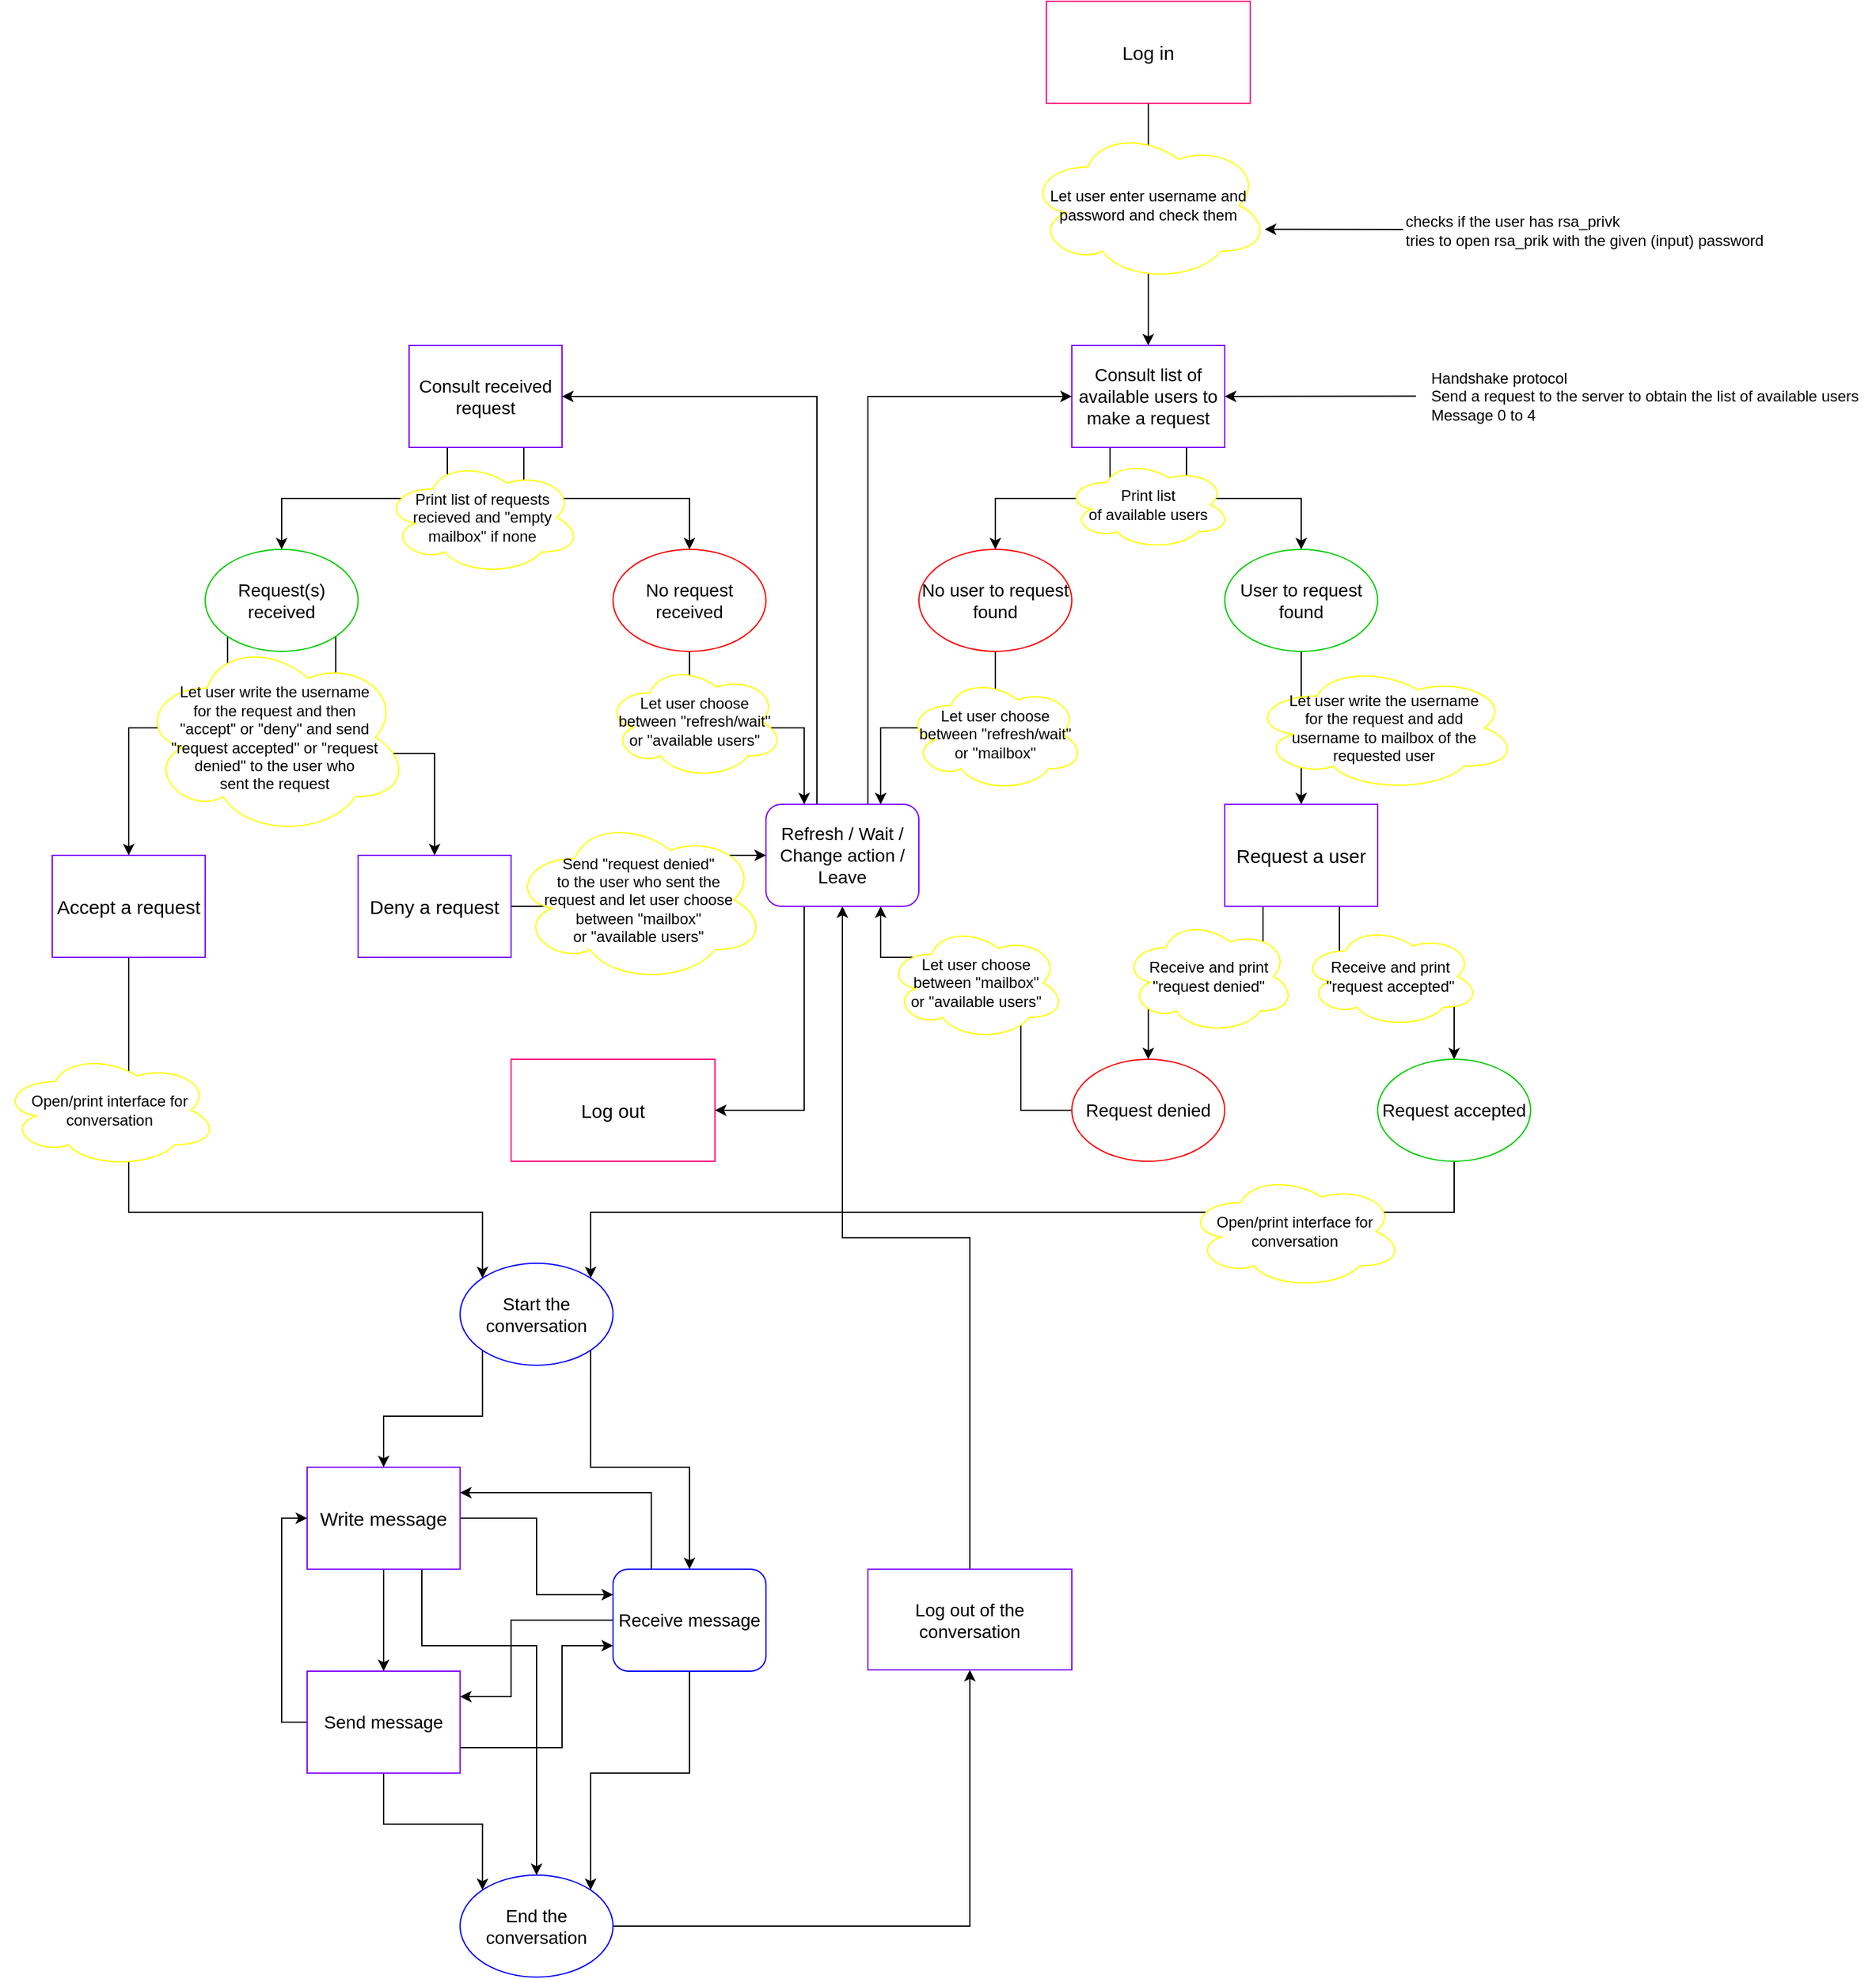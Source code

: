 <mxfile version="14.8.1" type="github">
  <diagram id="4xfSyRILvvJ5qcTq9c_M" name="Page-1">
    <mxGraphModel dx="2012" dy="1757" grid="1" gridSize="10" guides="1" tooltips="1" connect="1" arrows="1" fold="1" page="1" pageScale="1" pageWidth="827" pageHeight="1169" math="0" shadow="0">
      <root>
        <mxCell id="0" />
        <mxCell id="1" parent="0" />
        <mxCell id="45BCsNxyUKKtiH-OP_Ch-14" style="edgeStyle=orthogonalEdgeStyle;rounded=0;orthogonalLoop=1;jettySize=auto;html=1;exitX=0.5;exitY=1;exitDx=0;exitDy=0;entryX=0.5;entryY=0;entryDx=0;entryDy=0;" parent="1" source="45BCsNxyUKKtiH-OP_Ch-1" target="45BCsNxyUKKtiH-OP_Ch-3" edge="1">
          <mxGeometry relative="1" as="geometry">
            <mxPoint x="830" y="280" as="targetPoint" />
          </mxGeometry>
        </mxCell>
        <mxCell id="45BCsNxyUKKtiH-OP_Ch-1" value="&lt;font style=&quot;font-size: 15px&quot;&gt;Log in&lt;/font&gt;" style="rounded=0;whiteSpace=wrap;html=1;strokeColor=#FF0080;" parent="1" vertex="1">
          <mxGeometry x="620" y="-70" width="160" height="80" as="geometry" />
        </mxCell>
        <mxCell id="45BCsNxyUKKtiH-OP_Ch-2" value="&lt;font style=&quot;font-size: 15px&quot;&gt;Log out&lt;/font&gt;" style="rounded=0;whiteSpace=wrap;html=1;strokeColor=#FF0080;" parent="1" vertex="1">
          <mxGeometry x="200" y="760" width="160" height="80" as="geometry" />
        </mxCell>
        <mxCell id="45BCsNxyUKKtiH-OP_Ch-34" style="edgeStyle=orthogonalEdgeStyle;rounded=0;orthogonalLoop=1;jettySize=auto;html=1;entryX=0.5;entryY=0;entryDx=0;entryDy=0;exitX=0.25;exitY=1;exitDx=0;exitDy=0;" parent="1" source="45BCsNxyUKKtiH-OP_Ch-3" target="45BCsNxyUKKtiH-OP_Ch-31" edge="1">
          <mxGeometry relative="1" as="geometry" />
        </mxCell>
        <mxCell id="45BCsNxyUKKtiH-OP_Ch-43" style="edgeStyle=orthogonalEdgeStyle;rounded=0;orthogonalLoop=1;jettySize=auto;html=1;exitX=0.75;exitY=1;exitDx=0;exitDy=0;" parent="1" source="45BCsNxyUKKtiH-OP_Ch-3" target="45BCsNxyUKKtiH-OP_Ch-32" edge="1">
          <mxGeometry relative="1" as="geometry" />
        </mxCell>
        <mxCell id="45BCsNxyUKKtiH-OP_Ch-3" value="&lt;font style=&quot;font-size: 14px&quot;&gt;Consult list of available users to make a request&lt;/font&gt;" style="rounded=0;whiteSpace=wrap;html=1;strokeColor=#7F00FF;" parent="1" vertex="1">
          <mxGeometry x="640" y="200" width="120" height="80" as="geometry" />
        </mxCell>
        <mxCell id="45BCsNxyUKKtiH-OP_Ch-24" style="edgeStyle=orthogonalEdgeStyle;rounded=0;orthogonalLoop=1;jettySize=auto;html=1;entryX=0.5;entryY=0;entryDx=0;entryDy=0;exitX=0.25;exitY=1;exitDx=0;exitDy=0;" parent="1" source="45BCsNxyUKKtiH-OP_Ch-4" target="45BCsNxyUKKtiH-OP_Ch-21" edge="1">
          <mxGeometry relative="1" as="geometry" />
        </mxCell>
        <mxCell id="45BCsNxyUKKtiH-OP_Ch-25" style="edgeStyle=orthogonalEdgeStyle;rounded=0;orthogonalLoop=1;jettySize=auto;html=1;exitX=0.75;exitY=1;exitDx=0;exitDy=0;" parent="1" source="45BCsNxyUKKtiH-OP_Ch-4" target="45BCsNxyUKKtiH-OP_Ch-23" edge="1">
          <mxGeometry relative="1" as="geometry" />
        </mxCell>
        <mxCell id="45BCsNxyUKKtiH-OP_Ch-4" value="&lt;font style=&quot;font-size: 14px&quot;&gt;Consult received request&lt;/font&gt;" style="rounded=0;whiteSpace=wrap;html=1;strokeColor=#7F00FF;" parent="1" vertex="1">
          <mxGeometry x="120" y="200" width="120" height="80" as="geometry" />
        </mxCell>
        <mxCell id="45BCsNxyUKKtiH-OP_Ch-55" style="edgeStyle=orthogonalEdgeStyle;rounded=0;orthogonalLoop=1;jettySize=auto;html=1;entryX=0.5;entryY=0;entryDx=0;entryDy=0;exitX=0.25;exitY=1;exitDx=0;exitDy=0;" parent="1" source="45BCsNxyUKKtiH-OP_Ch-5" target="45BCsNxyUKKtiH-OP_Ch-53" edge="1">
          <mxGeometry relative="1" as="geometry" />
        </mxCell>
        <mxCell id="45BCsNxyUKKtiH-OP_Ch-56" style="edgeStyle=orthogonalEdgeStyle;rounded=0;orthogonalLoop=1;jettySize=auto;html=1;exitX=0.75;exitY=1;exitDx=0;exitDy=0;" parent="1" source="45BCsNxyUKKtiH-OP_Ch-5" target="45BCsNxyUKKtiH-OP_Ch-54" edge="1">
          <mxGeometry relative="1" as="geometry" />
        </mxCell>
        <mxCell id="45BCsNxyUKKtiH-OP_Ch-5" value="&lt;font style=&quot;font-size: 15px&quot;&gt;Request a user&lt;br&gt;&lt;/font&gt;" style="rounded=0;whiteSpace=wrap;html=1;strokeColor=#7F00FF;" parent="1" vertex="1">
          <mxGeometry x="760" y="560" width="120" height="80" as="geometry" />
        </mxCell>
        <mxCell id="45BCsNxyUKKtiH-OP_Ch-77" style="edgeStyle=orthogonalEdgeStyle;rounded=0;orthogonalLoop=1;jettySize=auto;html=1;entryX=0;entryY=0;entryDx=0;entryDy=0;" parent="1" source="45BCsNxyUKKtiH-OP_Ch-7" target="45BCsNxyUKKtiH-OP_Ch-64" edge="1">
          <mxGeometry relative="1" as="geometry">
            <Array as="points">
              <mxPoint x="-100" y="880" />
              <mxPoint x="178" y="880" />
            </Array>
          </mxGeometry>
        </mxCell>
        <mxCell id="45BCsNxyUKKtiH-OP_Ch-7" value="&lt;font style=&quot;font-size: 15px&quot;&gt;Accept a request&lt;br&gt;&lt;/font&gt;" style="rounded=0;whiteSpace=wrap;html=1;strokeColor=#7F00FF;" parent="1" vertex="1">
          <mxGeometry x="-160" y="600" width="120" height="80" as="geometry" />
        </mxCell>
        <mxCell id="45BCsNxyUKKtiH-OP_Ch-52" style="edgeStyle=orthogonalEdgeStyle;rounded=0;orthogonalLoop=1;jettySize=auto;html=1;entryX=0;entryY=0.5;entryDx=0;entryDy=0;exitX=1;exitY=0.5;exitDx=0;exitDy=0;" parent="1" source="45BCsNxyUKKtiH-OP_Ch-8" target="45BCsNxyUKKtiH-OP_Ch-46" edge="1">
          <mxGeometry relative="1" as="geometry" />
        </mxCell>
        <mxCell id="45BCsNxyUKKtiH-OP_Ch-8" value="&lt;font style=&quot;font-size: 15px&quot;&gt;Deny a request&lt;br&gt;&lt;/font&gt;" style="rounded=0;whiteSpace=wrap;html=1;strokeColor=#7F00FF;" parent="1" vertex="1">
          <mxGeometry x="80" y="600" width="120" height="80" as="geometry" />
        </mxCell>
        <mxCell id="45BCsNxyUKKtiH-OP_Ch-81" style="edgeStyle=orthogonalEdgeStyle;rounded=0;orthogonalLoop=1;jettySize=auto;html=1;entryX=0.5;entryY=0;entryDx=0;entryDy=0;" parent="1" source="45BCsNxyUKKtiH-OP_Ch-9" target="45BCsNxyUKKtiH-OP_Ch-10" edge="1">
          <mxGeometry relative="1" as="geometry" />
        </mxCell>
        <mxCell id="45BCsNxyUKKtiH-OP_Ch-87" style="edgeStyle=orthogonalEdgeStyle;rounded=0;orthogonalLoop=1;jettySize=auto;html=1;exitX=0.75;exitY=1;exitDx=0;exitDy=0;entryX=0.5;entryY=0;entryDx=0;entryDy=0;" parent="1" source="45BCsNxyUKKtiH-OP_Ch-9" target="45BCsNxyUKKtiH-OP_Ch-66" edge="1">
          <mxGeometry relative="1" as="geometry">
            <Array as="points">
              <mxPoint x="130" y="1220" />
              <mxPoint x="220" y="1220" />
            </Array>
          </mxGeometry>
        </mxCell>
        <mxCell id="45BCsNxyUKKtiH-OP_Ch-89" style="edgeStyle=orthogonalEdgeStyle;rounded=0;orthogonalLoop=1;jettySize=auto;html=1;entryX=0;entryY=0.25;entryDx=0;entryDy=0;" parent="1" source="45BCsNxyUKKtiH-OP_Ch-9" target="45BCsNxyUKKtiH-OP_Ch-68" edge="1">
          <mxGeometry relative="1" as="geometry" />
        </mxCell>
        <mxCell id="45BCsNxyUKKtiH-OP_Ch-9" value="&lt;font style=&quot;font-size: 15px&quot;&gt;Write message&lt;br&gt;&lt;/font&gt;" style="rounded=0;whiteSpace=wrap;html=1;strokeColor=#7F00FF;" parent="1" vertex="1">
          <mxGeometry x="40" y="1080" width="120" height="80" as="geometry" />
        </mxCell>
        <mxCell id="45BCsNxyUKKtiH-OP_Ch-84" style="edgeStyle=orthogonalEdgeStyle;rounded=0;orthogonalLoop=1;jettySize=auto;html=1;entryX=0;entryY=0;entryDx=0;entryDy=0;" parent="1" source="45BCsNxyUKKtiH-OP_Ch-10" target="45BCsNxyUKKtiH-OP_Ch-66" edge="1">
          <mxGeometry relative="1" as="geometry" />
        </mxCell>
        <mxCell id="45BCsNxyUKKtiH-OP_Ch-91" style="edgeStyle=orthogonalEdgeStyle;rounded=0;orthogonalLoop=1;jettySize=auto;html=1;exitX=1;exitY=0.75;exitDx=0;exitDy=0;entryX=0;entryY=0.75;entryDx=0;entryDy=0;" parent="1" source="45BCsNxyUKKtiH-OP_Ch-10" target="45BCsNxyUKKtiH-OP_Ch-68" edge="1">
          <mxGeometry relative="1" as="geometry">
            <Array as="points">
              <mxPoint x="240" y="1300" />
              <mxPoint x="240" y="1220" />
            </Array>
          </mxGeometry>
        </mxCell>
        <mxCell id="bJzXwiXKM_VvpVRebsKp-5" style="edgeStyle=orthogonalEdgeStyle;rounded=0;orthogonalLoop=1;jettySize=auto;html=1;entryX=0;entryY=0.5;entryDx=0;entryDy=0;exitX=0;exitY=0.5;exitDx=0;exitDy=0;" parent="1" source="45BCsNxyUKKtiH-OP_Ch-10" target="45BCsNxyUKKtiH-OP_Ch-9" edge="1">
          <mxGeometry relative="1" as="geometry" />
        </mxCell>
        <mxCell id="45BCsNxyUKKtiH-OP_Ch-10" value="&lt;font style=&quot;font-size: 14px&quot;&gt;Send message&lt;/font&gt;" style="rounded=0;whiteSpace=wrap;html=1;strokeColor=#7F00FF;" parent="1" vertex="1">
          <mxGeometry x="40" y="1240" width="120" height="80" as="geometry" />
        </mxCell>
        <mxCell id="45BCsNxyUKKtiH-OP_Ch-28" style="edgeStyle=orthogonalEdgeStyle;rounded=0;orthogonalLoop=1;jettySize=auto;html=1;entryX=0.5;entryY=0;entryDx=0;entryDy=0;exitX=0;exitY=1;exitDx=0;exitDy=0;" parent="1" source="45BCsNxyUKKtiH-OP_Ch-21" target="45BCsNxyUKKtiH-OP_Ch-7" edge="1">
          <mxGeometry relative="1" as="geometry">
            <Array as="points">
              <mxPoint x="-22" y="500" />
              <mxPoint x="-100" y="500" />
            </Array>
          </mxGeometry>
        </mxCell>
        <mxCell id="45BCsNxyUKKtiH-OP_Ch-29" style="edgeStyle=orthogonalEdgeStyle;rounded=0;orthogonalLoop=1;jettySize=auto;html=1;exitX=1;exitY=1;exitDx=0;exitDy=0;" parent="1" source="45BCsNxyUKKtiH-OP_Ch-21" target="45BCsNxyUKKtiH-OP_Ch-8" edge="1">
          <mxGeometry relative="1" as="geometry" />
        </mxCell>
        <mxCell id="45BCsNxyUKKtiH-OP_Ch-21" value="&lt;font style=&quot;font-size: 14px&quot;&gt;Request(s) received&lt;/font&gt;" style="ellipse;whiteSpace=wrap;html=1;strokeColor=#00CC00;" parent="1" vertex="1">
          <mxGeometry x="-40" y="360" width="120" height="80" as="geometry" />
        </mxCell>
        <mxCell id="45BCsNxyUKKtiH-OP_Ch-47" style="edgeStyle=orthogonalEdgeStyle;rounded=0;orthogonalLoop=1;jettySize=auto;html=1;entryX=0.25;entryY=0;entryDx=0;entryDy=0;" parent="1" source="45BCsNxyUKKtiH-OP_Ch-23" target="45BCsNxyUKKtiH-OP_Ch-46" edge="1">
          <mxGeometry relative="1" as="geometry" />
        </mxCell>
        <mxCell id="45BCsNxyUKKtiH-OP_Ch-23" value="&lt;font style=&quot;font-size: 14px&quot;&gt;No request received&lt;/font&gt;" style="ellipse;whiteSpace=wrap;html=1;strokeColor=#FF0000;" parent="1" vertex="1">
          <mxGeometry x="280" y="360" width="120" height="80" as="geometry" />
        </mxCell>
        <mxCell id="45BCsNxyUKKtiH-OP_Ch-48" style="edgeStyle=orthogonalEdgeStyle;rounded=0;orthogonalLoop=1;jettySize=auto;html=1;entryX=0.75;entryY=0;entryDx=0;entryDy=0;" parent="1" source="45BCsNxyUKKtiH-OP_Ch-31" target="45BCsNxyUKKtiH-OP_Ch-46" edge="1">
          <mxGeometry relative="1" as="geometry" />
        </mxCell>
        <mxCell id="45BCsNxyUKKtiH-OP_Ch-31" value="&lt;font style=&quot;font-size: 14px&quot;&gt;No user to reques&lt;/font&gt;&lt;font style=&quot;font-size: 14px&quot;&gt;t found&lt;/font&gt;" style="ellipse;whiteSpace=wrap;html=1;strokeColor=#FF0000;" parent="1" vertex="1">
          <mxGeometry x="520" y="360" width="120" height="80" as="geometry" />
        </mxCell>
        <mxCell id="45BCsNxyUKKtiH-OP_Ch-41" style="edgeStyle=orthogonalEdgeStyle;rounded=0;orthogonalLoop=1;jettySize=auto;html=1;" parent="1" source="45BCsNxyUKKtiH-OP_Ch-32" target="45BCsNxyUKKtiH-OP_Ch-5" edge="1">
          <mxGeometry relative="1" as="geometry" />
        </mxCell>
        <mxCell id="45BCsNxyUKKtiH-OP_Ch-32" value="&lt;font style=&quot;font-size: 14px&quot;&gt;User to reques&lt;/font&gt;&lt;font style=&quot;font-size: 14px&quot;&gt;t found&lt;br&gt;&lt;/font&gt;" style="ellipse;whiteSpace=wrap;html=1;strokeColor=#00CC00;" parent="1" vertex="1">
          <mxGeometry x="760" y="360" width="120" height="80" as="geometry" />
        </mxCell>
        <mxCell id="45BCsNxyUKKtiH-OP_Ch-97" style="edgeStyle=orthogonalEdgeStyle;rounded=0;orthogonalLoop=1;jettySize=auto;html=1;entryX=1;entryY=0.5;entryDx=0;entryDy=0;" parent="1" source="45BCsNxyUKKtiH-OP_Ch-46" target="45BCsNxyUKKtiH-OP_Ch-4" edge="1">
          <mxGeometry relative="1" as="geometry">
            <Array as="points">
              <mxPoint x="440" y="240" />
            </Array>
          </mxGeometry>
        </mxCell>
        <mxCell id="45BCsNxyUKKtiH-OP_Ch-98" style="edgeStyle=orthogonalEdgeStyle;rounded=0;orthogonalLoop=1;jettySize=auto;html=1;entryX=0;entryY=0.5;entryDx=0;entryDy=0;" parent="1" source="45BCsNxyUKKtiH-OP_Ch-46" target="45BCsNxyUKKtiH-OP_Ch-3" edge="1">
          <mxGeometry relative="1" as="geometry">
            <Array as="points">
              <mxPoint x="480" y="240" />
            </Array>
          </mxGeometry>
        </mxCell>
        <mxCell id="0HnCs26YUn6dYnlejCGZ-24" style="edgeStyle=orthogonalEdgeStyle;rounded=0;orthogonalLoop=1;jettySize=auto;html=1;exitX=0.25;exitY=1;exitDx=0;exitDy=0;entryX=1;entryY=0.5;entryDx=0;entryDy=0;" parent="1" source="45BCsNxyUKKtiH-OP_Ch-46" target="45BCsNxyUKKtiH-OP_Ch-2" edge="1">
          <mxGeometry relative="1" as="geometry" />
        </mxCell>
        <mxCell id="45BCsNxyUKKtiH-OP_Ch-46" value="&lt;div&gt;&lt;font style=&quot;font-size: 14px&quot;&gt;Refresh / Wait / Change action /&lt;/font&gt;&lt;/div&gt;&lt;div&gt;&lt;font style=&quot;font-size: 14px&quot;&gt;Leave&lt;br&gt;&lt;/font&gt;&lt;/div&gt;" style="rounded=1;whiteSpace=wrap;html=1;strokeColor=#7F00FF;" parent="1" vertex="1">
          <mxGeometry x="400" y="560" width="120" height="80" as="geometry" />
        </mxCell>
        <mxCell id="0HnCs26YUn6dYnlejCGZ-22" style="edgeStyle=orthogonalEdgeStyle;rounded=0;orthogonalLoop=1;jettySize=auto;html=1;entryX=0.75;entryY=1;entryDx=0;entryDy=0;" parent="1" source="45BCsNxyUKKtiH-OP_Ch-53" target="45BCsNxyUKKtiH-OP_Ch-46" edge="1">
          <mxGeometry relative="1" as="geometry">
            <Array as="points">
              <mxPoint x="600" y="800" />
              <mxPoint x="600" y="680" />
              <mxPoint x="490" y="680" />
            </Array>
          </mxGeometry>
        </mxCell>
        <mxCell id="45BCsNxyUKKtiH-OP_Ch-53" value="&lt;font style=&quot;font-size: 14px&quot;&gt;Request denied&lt;/font&gt;" style="ellipse;whiteSpace=wrap;html=1;strokeColor=#FF0000;" parent="1" vertex="1">
          <mxGeometry x="640" y="760" width="120" height="80" as="geometry" />
        </mxCell>
        <mxCell id="45BCsNxyUKKtiH-OP_Ch-78" style="edgeStyle=orthogonalEdgeStyle;rounded=0;orthogonalLoop=1;jettySize=auto;html=1;entryX=1;entryY=0;entryDx=0;entryDy=0;" parent="1" source="45BCsNxyUKKtiH-OP_Ch-54" target="45BCsNxyUKKtiH-OP_Ch-64" edge="1">
          <mxGeometry relative="1" as="geometry">
            <Array as="points">
              <mxPoint x="940" y="880" />
              <mxPoint x="262" y="880" />
            </Array>
          </mxGeometry>
        </mxCell>
        <mxCell id="45BCsNxyUKKtiH-OP_Ch-54" value="&lt;font style=&quot;font-size: 14px&quot;&gt;Request accepted&lt;/font&gt;" style="ellipse;whiteSpace=wrap;html=1;strokeColor=#00CC00;" parent="1" vertex="1">
          <mxGeometry x="880" y="760" width="120" height="80" as="geometry" />
        </mxCell>
        <mxCell id="45BCsNxyUKKtiH-OP_Ch-79" style="edgeStyle=orthogonalEdgeStyle;rounded=0;orthogonalLoop=1;jettySize=auto;html=1;entryX=0.5;entryY=0;entryDx=0;entryDy=0;exitX=0;exitY=1;exitDx=0;exitDy=0;" parent="1" source="45BCsNxyUKKtiH-OP_Ch-64" target="45BCsNxyUKKtiH-OP_Ch-9" edge="1">
          <mxGeometry relative="1" as="geometry" />
        </mxCell>
        <mxCell id="45BCsNxyUKKtiH-OP_Ch-80" style="edgeStyle=orthogonalEdgeStyle;rounded=0;orthogonalLoop=1;jettySize=auto;html=1;exitX=1;exitY=1;exitDx=0;exitDy=0;" parent="1" source="45BCsNxyUKKtiH-OP_Ch-64" target="45BCsNxyUKKtiH-OP_Ch-68" edge="1">
          <mxGeometry relative="1" as="geometry" />
        </mxCell>
        <mxCell id="45BCsNxyUKKtiH-OP_Ch-64" value="&lt;font style=&quot;font-size: 14px&quot;&gt;Start the conversation&lt;/font&gt;" style="ellipse;whiteSpace=wrap;html=1;strokeColor=#0000FF;" parent="1" vertex="1">
          <mxGeometry x="160" y="920" width="120" height="80" as="geometry" />
        </mxCell>
        <mxCell id="0HnCs26YUn6dYnlejCGZ-23" style="edgeStyle=orthogonalEdgeStyle;rounded=0;orthogonalLoop=1;jettySize=auto;html=1;entryX=0.5;entryY=1;entryDx=0;entryDy=0;" parent="1" source="45BCsNxyUKKtiH-OP_Ch-66" target="bJzXwiXKM_VvpVRebsKp-1" edge="1">
          <mxGeometry relative="1" as="geometry" />
        </mxCell>
        <mxCell id="45BCsNxyUKKtiH-OP_Ch-66" value="&lt;font style=&quot;font-size: 14px&quot;&gt;End the conversation&lt;/font&gt;" style="ellipse;whiteSpace=wrap;html=1;strokeColor=#0000FF;" parent="1" vertex="1">
          <mxGeometry x="160" y="1400" width="120" height="80" as="geometry" />
        </mxCell>
        <mxCell id="45BCsNxyUKKtiH-OP_Ch-86" style="edgeStyle=orthogonalEdgeStyle;rounded=0;orthogonalLoop=1;jettySize=auto;html=1;entryX=1;entryY=0;entryDx=0;entryDy=0;" parent="1" source="45BCsNxyUKKtiH-OP_Ch-68" target="45BCsNxyUKKtiH-OP_Ch-66" edge="1">
          <mxGeometry relative="1" as="geometry" />
        </mxCell>
        <mxCell id="45BCsNxyUKKtiH-OP_Ch-90" style="edgeStyle=orthogonalEdgeStyle;rounded=0;orthogonalLoop=1;jettySize=auto;html=1;entryX=1;entryY=0.25;entryDx=0;entryDy=0;" parent="1" source="45BCsNxyUKKtiH-OP_Ch-68" target="45BCsNxyUKKtiH-OP_Ch-10" edge="1">
          <mxGeometry relative="1" as="geometry">
            <Array as="points">
              <mxPoint x="200" y="1200" />
              <mxPoint x="200" y="1260" />
            </Array>
          </mxGeometry>
        </mxCell>
        <mxCell id="bJzXwiXKM_VvpVRebsKp-4" style="edgeStyle=orthogonalEdgeStyle;rounded=0;orthogonalLoop=1;jettySize=auto;html=1;exitX=0.25;exitY=0;exitDx=0;exitDy=0;entryX=1;entryY=0.25;entryDx=0;entryDy=0;" parent="1" source="45BCsNxyUKKtiH-OP_Ch-68" target="45BCsNxyUKKtiH-OP_Ch-9" edge="1">
          <mxGeometry relative="1" as="geometry" />
        </mxCell>
        <mxCell id="45BCsNxyUKKtiH-OP_Ch-68" value="&lt;font style=&quot;font-size: 14px&quot;&gt;Receive message&lt;/font&gt;" style="rounded=1;whiteSpace=wrap;html=1;strokeColor=#0000FF;" parent="1" vertex="1">
          <mxGeometry x="280" y="1160" width="120" height="80" as="geometry" />
        </mxCell>
        <mxCell id="0HnCs26YUn6dYnlejCGZ-3" value="&lt;div&gt;&lt;font style=&quot;font-size: 12px&quot;&gt;Print list &lt;br&gt;&lt;/font&gt;&lt;/div&gt;&lt;div&gt;&lt;font style=&quot;font-size: 12px&quot;&gt;&lt;font style=&quot;font-size: 12px&quot;&gt;of available users&lt;/font&gt;&lt;br&gt;&lt;/font&gt;&lt;/div&gt;" style="ellipse;shape=cloud;whiteSpace=wrap;html=1;strokeColor=#FFFF00;" parent="1" vertex="1">
          <mxGeometry x="635" y="290" width="130" height="70" as="geometry" />
        </mxCell>
        <mxCell id="0HnCs26YUn6dYnlejCGZ-5" value="&lt;div&gt;Let user write the username &lt;br&gt;&lt;/div&gt;&lt;div&gt;for the request and add &lt;br&gt;&lt;/div&gt;&lt;div&gt;username to mailbox of the &lt;br&gt;&lt;/div&gt;&lt;div&gt;requested user&lt;/div&gt;" style="ellipse;shape=cloud;whiteSpace=wrap;html=1;strokeColor=#FFFF00;" parent="1" vertex="1">
          <mxGeometry x="780" y="450" width="210" height="100" as="geometry" />
        </mxCell>
        <mxCell id="0HnCs26YUn6dYnlejCGZ-6" value="Print list of requests recieved and &quot;empty mailbox&quot; if none" style="ellipse;shape=cloud;whiteSpace=wrap;html=1;strokeColor=#FFFF00;" parent="1" vertex="1">
          <mxGeometry x="100" y="290" width="155" height="90" as="geometry" />
        </mxCell>
        <mxCell id="0HnCs26YUn6dYnlejCGZ-7" value="&lt;div&gt;Let user write the username &lt;br&gt;&lt;/div&gt;&lt;div&gt;for the request and then &lt;br&gt;&lt;/div&gt;&lt;div&gt;&quot;accept&quot; or &quot;deny&quot; and send &lt;br&gt;&lt;/div&gt;&lt;div&gt;&quot;request accepted&quot; or &quot;request &lt;br&gt;&lt;/div&gt;&lt;div&gt;denied&quot; to the user who &lt;br&gt;&lt;/div&gt;&lt;div&gt;sent the request&lt;br&gt;&lt;/div&gt;" style="ellipse;shape=cloud;whiteSpace=wrap;html=1;strokeColor=#FFFF00;" parent="1" vertex="1">
          <mxGeometry x="-91.25" y="430" width="211.25" height="155" as="geometry" />
        </mxCell>
        <mxCell id="0HnCs26YUn6dYnlejCGZ-8" value="&lt;div&gt;Let user choose &lt;br&gt;&lt;/div&gt;&lt;div&gt;between &quot;refresh/wait&quot; &lt;br&gt;&lt;/div&gt;&lt;div&gt;or &quot;mailbox&quot;&lt;/div&gt;" style="ellipse;shape=cloud;whiteSpace=wrap;html=1;strokeColor=#FFFF00;" parent="1" vertex="1">
          <mxGeometry x="510" y="460" width="140" height="90" as="geometry" />
        </mxCell>
        <mxCell id="0HnCs26YUn6dYnlejCGZ-9" value="&lt;div&gt;Let user choose &lt;br&gt;&lt;/div&gt;&lt;div&gt;between &quot;refresh/wait&quot; &lt;br&gt;&lt;/div&gt;&lt;div&gt;or &quot;available users&quot;&lt;/div&gt;" style="ellipse;shape=cloud;whiteSpace=wrap;html=1;strokeColor=#FFFF00;" parent="1" vertex="1">
          <mxGeometry x="274" y="450" width="140" height="90" as="geometry" />
        </mxCell>
        <mxCell id="0HnCs26YUn6dYnlejCGZ-10" value="&lt;div&gt;Let user choose &lt;br&gt;&lt;/div&gt;&lt;div&gt;between &quot;mailbox&quot; &lt;br&gt;&lt;/div&gt;&lt;div&gt;or &quot;available users&quot;&lt;/div&gt;" style="ellipse;shape=cloud;whiteSpace=wrap;html=1;strokeColor=#FFFF00;" parent="1" vertex="1">
          <mxGeometry x="495" y="655" width="140" height="90" as="geometry" />
        </mxCell>
        <mxCell id="0HnCs26YUn6dYnlejCGZ-11" value="&lt;div&gt;&lt;div&gt;Send &quot;request denied&quot; &lt;br&gt;&lt;/div&gt;&lt;div&gt;to the user who sent the &lt;br&gt;&lt;/div&gt;request and let user choose &lt;br&gt;&lt;/div&gt;&lt;div&gt;between &quot;mailbox&quot; &lt;br&gt;&lt;/div&gt;&lt;div&gt;or &quot;available users&quot;&lt;/div&gt;" style="ellipse;shape=cloud;whiteSpace=wrap;html=1;strokeColor=#FFFF00;" parent="1" vertex="1">
          <mxGeometry x="200" y="570" width="200" height="130" as="geometry" />
        </mxCell>
        <mxCell id="0HnCs26YUn6dYnlejCGZ-12" value="&lt;div&gt;Receive and print &lt;br&gt;&lt;/div&gt;&lt;div&gt;&quot;request accepted&quot;&lt;/div&gt;" style="ellipse;shape=cloud;whiteSpace=wrap;html=1;strokeColor=#FFFF00;" parent="1" vertex="1">
          <mxGeometry x="820" y="655" width="140" height="80" as="geometry" />
        </mxCell>
        <mxCell id="0HnCs26YUn6dYnlejCGZ-13" value="Open/print interface for conversation" style="ellipse;shape=cloud;whiteSpace=wrap;html=1;strokeColor=#FFFF00;" parent="1" vertex="1">
          <mxGeometry x="-200" y="755" width="170" height="90" as="geometry" />
        </mxCell>
        <mxCell id="0HnCs26YUn6dYnlejCGZ-16" value="Receive and print &quot;request denied&quot;" style="ellipse;shape=cloud;whiteSpace=wrap;html=1;strokeColor=#FFFF00;" parent="1" vertex="1">
          <mxGeometry x="680" y="650" width="135" height="90" as="geometry" />
        </mxCell>
        <mxCell id="0HnCs26YUn6dYnlejCGZ-18" value="Open/print interface for conversation" style="ellipse;shape=cloud;whiteSpace=wrap;html=1;strokeColor=#FFFF00;" parent="1" vertex="1">
          <mxGeometry x="730" y="850" width="170" height="90" as="geometry" />
        </mxCell>
        <mxCell id="0HnCs26YUn6dYnlejCGZ-19" value="Let user enter username and password and check them" style="ellipse;shape=cloud;whiteSpace=wrap;html=1;strokeColor=#FFFF00;" parent="1" vertex="1">
          <mxGeometry x="605" y="30" width="190" height="120" as="geometry" />
        </mxCell>
        <mxCell id="bJzXwiXKM_VvpVRebsKp-2" style="edgeStyle=orthogonalEdgeStyle;rounded=0;orthogonalLoop=1;jettySize=auto;html=1;entryX=0.5;entryY=1;entryDx=0;entryDy=0;" parent="1" source="bJzXwiXKM_VvpVRebsKp-1" target="45BCsNxyUKKtiH-OP_Ch-46" edge="1">
          <mxGeometry relative="1" as="geometry" />
        </mxCell>
        <mxCell id="bJzXwiXKM_VvpVRebsKp-1" value="&lt;font style=&quot;font-size: 14px&quot;&gt;Log out of the conversation&lt;/font&gt;" style="rounded=0;whiteSpace=wrap;html=1;strokeColor=#7F00FF;" parent="1" vertex="1">
          <mxGeometry x="480" y="1160" width="160" height="79" as="geometry" />
        </mxCell>
        <mxCell id="COf5bQGc07d_5XD7ueVk-1" value="" style="endArrow=classic;html=1;entryX=0.981;entryY=0.657;entryDx=0;entryDy=0;entryPerimeter=0;" edge="1" parent="1" target="0HnCs26YUn6dYnlejCGZ-19">
          <mxGeometry width="50" height="50" relative="1" as="geometry">
            <mxPoint x="900" y="109" as="sourcePoint" />
            <mxPoint x="940" y="80" as="targetPoint" />
          </mxGeometry>
        </mxCell>
        <mxCell id="COf5bQGc07d_5XD7ueVk-2" value="checks if the user has rsa_privk&lt;br&gt;tries to open rsa_prik with the given (input) password&amp;nbsp;&amp;nbsp;&lt;br&gt;" style="text;html=1;align=left;verticalAlign=middle;resizable=0;points=[];autosize=1;strokeColor=none;" vertex="1" parent="1">
          <mxGeometry x="900" y="95" width="300" height="30" as="geometry" />
        </mxCell>
        <mxCell id="COf5bQGc07d_5XD7ueVk-3" value="" style="endArrow=classic;html=1;entryX=1;entryY=0.5;entryDx=0;entryDy=0;" edge="1" parent="1" target="45BCsNxyUKKtiH-OP_Ch-3">
          <mxGeometry width="50" height="50" relative="1" as="geometry">
            <mxPoint x="910" y="239.74" as="sourcePoint" />
            <mxPoint x="801.39" y="239.58" as="targetPoint" />
          </mxGeometry>
        </mxCell>
        <mxCell id="COf5bQGc07d_5XD7ueVk-4" value="Handshake protocol&lt;br&gt;Send a request to the server to obtain the list of available users&amp;nbsp;&lt;br&gt;Message 0 to 4" style="text;html=1;align=left;verticalAlign=middle;resizable=0;points=[];autosize=1;strokeColor=none;" vertex="1" parent="1">
          <mxGeometry x="920" y="215" width="350" height="50" as="geometry" />
        </mxCell>
      </root>
    </mxGraphModel>
  </diagram>
</mxfile>

